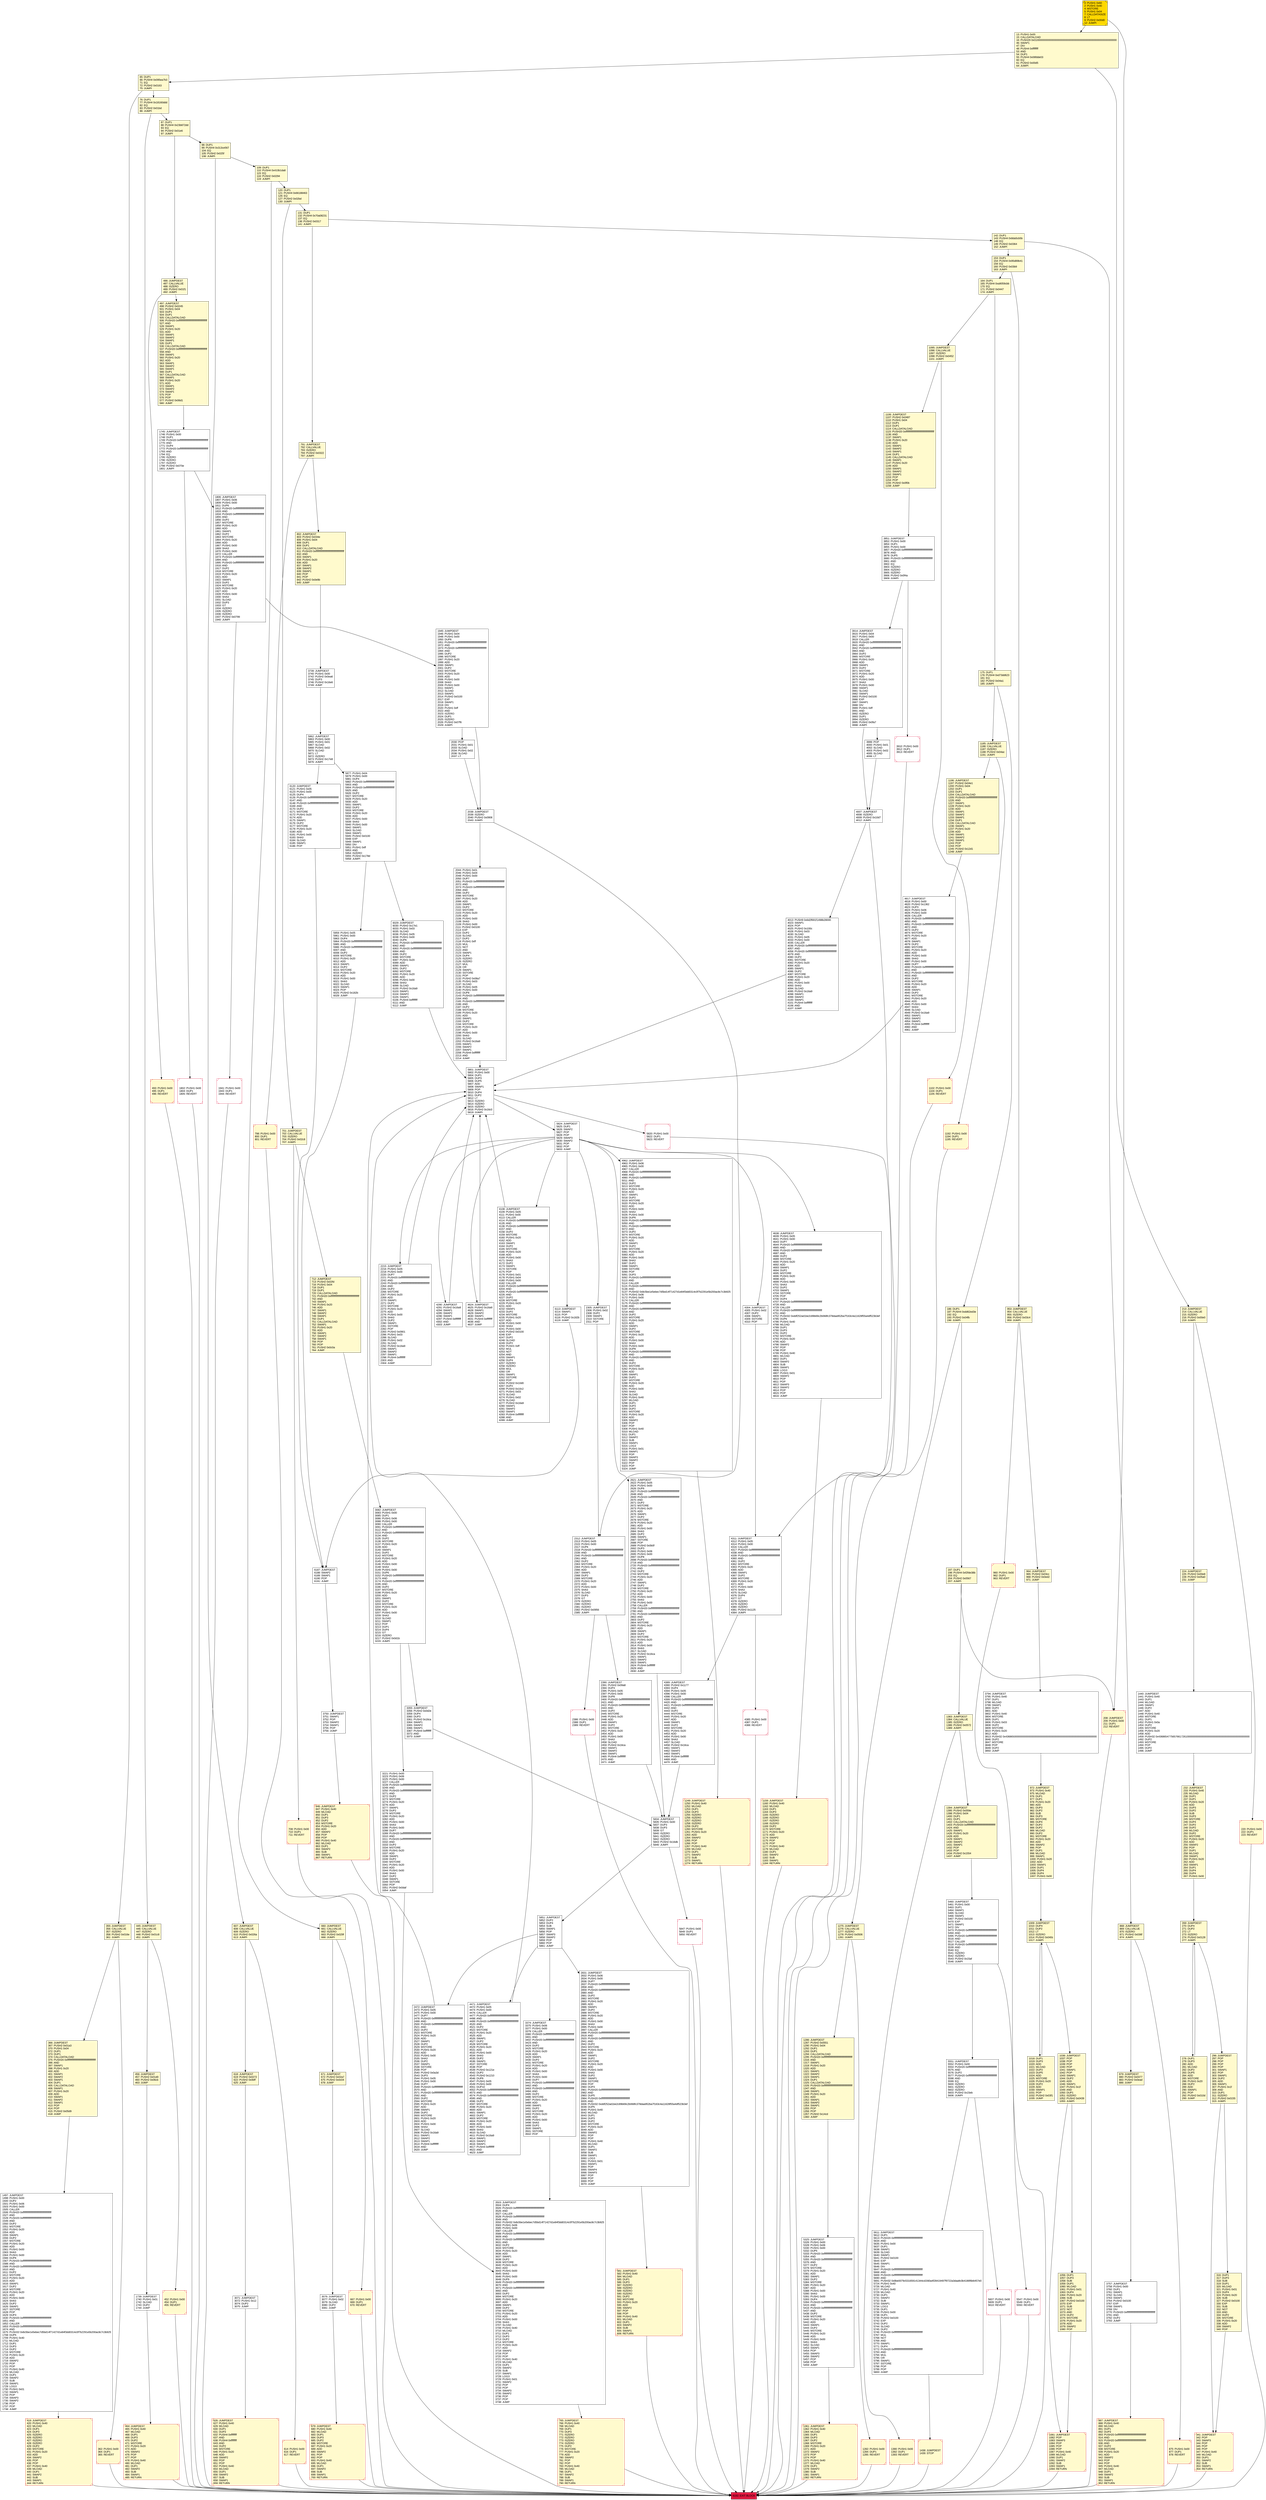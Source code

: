 digraph G {
bgcolor=transparent rankdir=UD;
node [shape=box style=filled color=black fillcolor=white fontname=arial fontcolor=black];
953 [label="953: JUMPDEST\l954: CALLVALUE\l955: ISZERO\l956: PUSH2 0x03c4\l959: JUMPI\l" fillcolor=lemonchiffon ];
1745 [label="1745: JUMPDEST\l1746: PUSH1 0x00\l1748: DUP1\l1749: PUSH20 0xffffffffffffffffffffffffffffffffffffffff\l1770: AND\l1771: DUP4\l1772: PUSH20 0xffffffffffffffffffffffffffffffffffffffff\l1793: AND\l1794: EQ\l1795: ISZERO\l1796: ISZERO\l1797: ISZERO\l1798: PUSH2 0x070e\l1801: JUMPI\l" ];
3221 [label="3221: PUSH1 0x00\l3223: PUSH1 0x06\l3225: PUSH1 0x00\l3227: CALLER\l3228: PUSH20 0xffffffffffffffffffffffffffffffffffffffff\l3249: AND\l3250: PUSH20 0xffffffffffffffffffffffffffffffffffffffff\l3271: AND\l3272: DUP2\l3273: MSTORE\l3274: PUSH1 0x20\l3276: ADD\l3277: SWAP1\l3278: DUP2\l3279: MSTORE\l3280: PUSH1 0x20\l3282: ADD\l3283: PUSH1 0x00\l3285: SHA3\l3286: PUSH1 0x00\l3288: DUP7\l3289: PUSH20 0xffffffffffffffffffffffffffffffffffffffff\l3310: AND\l3311: PUSH20 0xffffffffffffffffffffffffffffffffffffffff\l3332: AND\l3333: DUP2\l3334: MSTORE\l3335: PUSH1 0x20\l3337: ADD\l3338: SWAP1\l3339: DUP2\l3340: MSTORE\l3341: PUSH1 0x20\l3343: ADD\l3344: PUSH1 0x00\l3346: SHA3\l3347: DUP2\l3348: SWAP1\l3349: SSTORE\l3350: POP\l3351: PUSH2 0x0daf\l3354: JUMP\l" ];
164 [label="164: DUP1\l165: PUSH4 0xa9059cbb\l170: EQ\l171: PUSH2 0x0447\l174: JUMPI\l" fillcolor=lemonchiffon ];
1806 [label="1806: JUMPDEST\l1807: PUSH1 0x06\l1809: PUSH1 0x00\l1811: DUP6\l1812: PUSH20 0xffffffffffffffffffffffffffffffffffffffff\l1833: AND\l1834: PUSH20 0xffffffffffffffffffffffffffffffffffffffff\l1855: AND\l1856: DUP2\l1857: MSTORE\l1858: PUSH1 0x20\l1860: ADD\l1861: SWAP1\l1862: DUP2\l1863: MSTORE\l1864: PUSH1 0x20\l1866: ADD\l1867: PUSH1 0x00\l1869: SHA3\l1870: PUSH1 0x00\l1872: CALLER\l1873: PUSH20 0xffffffffffffffffffffffffffffffffffffffff\l1894: AND\l1895: PUSH20 0xffffffffffffffffffffffffffffffffffffffff\l1916: AND\l1917: DUP2\l1918: MSTORE\l1919: PUSH1 0x20\l1921: ADD\l1922: SWAP1\l1923: DUP2\l1924: MSTORE\l1925: PUSH1 0x20\l1927: ADD\l1928: PUSH1 0x00\l1930: SHA3\l1931: SLOAD\l1932: DUP3\l1933: GT\l1934: ISZERO\l1935: ISZERO\l1936: ISZERO\l1937: PUSH2 0x0799\l1940: JUMPI\l" ];
5834 [label="5834: JUMPDEST\l5835: PUSH1 0x00\l5837: DUP3\l5838: DUP3\l5839: GT\l5840: ISZERO\l5841: ISZERO\l5842: ISZERO\l5843: PUSH2 0x16db\l5846: JUMPI\l" ];
1192 [label="1192: PUSH1 0x00\l1194: DUP1\l1195: REVERT\l" fillcolor=lemonchiffon shape=Msquare color=crimson ];
1438 [label="1438: JUMPDEST\l1439: STOP\l" fillcolor=lemonchiffon shape=Msquare color=crimson ];
5547 [label="5547: PUSH1 0x00\l5549: DUP1\l5550: REVERT\l" shape=Msquare color=crimson ];
3794 [label="3794: JUMPDEST\l3795: PUSH1 0x40\l3797: DUP1\l3798: MLOAD\l3799: SWAP1\l3800: DUP2\l3801: ADD\l3802: PUSH1 0x40\l3804: MSTORE\l3805: DUP1\l3806: PUSH1 0x03\l3808: DUP2\l3809: MSTORE\l3810: PUSH1 0x20\l3812: ADD\l3813: PUSH32 0x4368650000000000000000000000000000000000000000000000000000000000\l3846: DUP2\l3847: MSTORE\l3848: POP\l3849: DUP2\l3850: JUMP\l" ];
2030 [label="2030: POP\l2031: PUSH1 0x01\l2033: SLOAD\l2034: PUSH1 0x02\l2036: SLOAD\l2037: LT\l" ];
2044 [label="2044: PUSH1 0x01\l2046: PUSH1 0x04\l2048: PUSH1 0x00\l2050: DUP7\l2051: PUSH20 0xffffffffffffffffffffffffffffffffffffffff\l2072: AND\l2073: PUSH20 0xffffffffffffffffffffffffffffffffffffffff\l2094: AND\l2095: DUP2\l2096: MSTORE\l2097: PUSH1 0x20\l2099: ADD\l2100: SWAP1\l2101: DUP2\l2102: MSTORE\l2103: PUSH1 0x20\l2105: ADD\l2106: PUSH1 0x00\l2108: SHA3\l2109: PUSH1 0x00\l2111: PUSH2 0x0100\l2114: EXP\l2115: DUP2\l2116: SLOAD\l2117: DUP2\l2118: PUSH1 0xff\l2120: MUL\l2121: NOT\l2122: AND\l2123: SWAP1\l2124: DUP4\l2125: ISZERO\l2126: ISZERO\l2127: MUL\l2128: OR\l2129: SWAP1\l2130: SSTORE\l2131: POP\l2132: PUSH2 0x08a7\l2135: PUSH1 0x03\l2137: SLOAD\l2138: PUSH1 0x05\l2140: PUSH1 0x00\l2142: DUP8\l2143: PUSH20 0xffffffffffffffffffffffffffffffffffffffff\l2164: AND\l2165: PUSH20 0xffffffffffffffffffffffffffffffffffffffff\l2186: AND\l2187: DUP2\l2188: MSTORE\l2189: PUSH1 0x20\l2191: ADD\l2192: SWAP1\l2193: DUP2\l2194: MSTORE\l2195: PUSH1 0x20\l2197: ADD\l2198: PUSH1 0x00\l2200: SHA3\l2201: SLOAD\l2202: PUSH2 0x16a9\l2205: SWAP1\l2206: SWAP2\l2207: SWAP1\l2208: PUSH4 0xffffffff\l2213: AND\l2214: JUMP\l" ];
3750 [label="3750: JUMPDEST\l3751: SWAP1\l3752: POP\l3753: SWAP2\l3754: SWAP1\l3755: POP\l3756: JUMP\l" ];
1440 [label="1440: JUMPDEST\l1441: PUSH1 0x40\l1443: DUP1\l1444: MLOAD\l1445: SWAP1\l1446: DUP2\l1447: ADD\l1448: PUSH1 0x40\l1450: MSTORE\l1451: DUP1\l1452: PUSH1 0x0a\l1454: DUP2\l1455: MSTORE\l1456: PUSH1 0x20\l1458: ADD\l1459: PUSH32 0x4368654775657661726100000000000000000000000000000000000000000000\l1492: DUP2\l1493: MSTORE\l1494: POP\l1495: DUP2\l1496: JUMP\l" ];
1009 [label="1009: JUMPDEST\l1010: DUP4\l1011: DUP2\l1012: LT\l1013: ISZERO\l1014: PUSH2 0x040c\l1017: JUMPI\l" fillcolor=lemonchiffon ];
5959 [label="5959: PUSH1 0x05\l5961: PUSH1 0x00\l5963: DUP4\l5964: PUSH20 0xffffffffffffffffffffffffffffffffffffffff\l5985: AND\l5986: PUSH20 0xffffffffffffffffffffffffffffffffffffffff\l6007: AND\l6008: DUP2\l6009: MSTORE\l6010: PUSH1 0x20\l6012: ADD\l6013: SWAP1\l6014: DUP2\l6015: MSTORE\l6016: PUSH1 0x20\l6018: ADD\l6019: PUSH1 0x00\l6021: SHA3\l6022: SLOAD\l6023: SWAP1\l6024: POP\l6025: PUSH2 0x182b\l6028: JUMP\l" ];
4962 [label="4962: JUMPDEST\l4963: PUSH1 0x06\l4965: PUSH1 0x00\l4967: CALLER\l4968: PUSH20 0xffffffffffffffffffffffffffffffffffffffff\l4989: AND\l4990: PUSH20 0xffffffffffffffffffffffffffffffffffffffff\l5011: AND\l5012: DUP2\l5013: MSTORE\l5014: PUSH1 0x20\l5016: ADD\l5017: SWAP1\l5018: DUP2\l5019: MSTORE\l5020: PUSH1 0x20\l5022: ADD\l5023: PUSH1 0x00\l5025: SHA3\l5026: PUSH1 0x00\l5028: DUP6\l5029: PUSH20 0xffffffffffffffffffffffffffffffffffffffff\l5050: AND\l5051: PUSH20 0xffffffffffffffffffffffffffffffffffffffff\l5072: AND\l5073: DUP2\l5074: MSTORE\l5075: PUSH1 0x20\l5077: ADD\l5078: SWAP1\l5079: DUP2\l5080: MSTORE\l5081: PUSH1 0x20\l5083: ADD\l5084: PUSH1 0x00\l5086: SHA3\l5087: DUP2\l5088: SWAP1\l5089: SSTORE\l5090: POP\l5091: DUP3\l5092: PUSH20 0xffffffffffffffffffffffffffffffffffffffff\l5113: AND\l5114: CALLER\l5115: PUSH20 0xffffffffffffffffffffffffffffffffffffffff\l5136: AND\l5137: PUSH32 0x8c5be1e5ebec7d5bd14f71427d1e84f3dd0314c0f7b2291e5b200ac8c7c3b925\l5170: PUSH1 0x06\l5172: PUSH1 0x00\l5174: CALLER\l5175: PUSH20 0xffffffffffffffffffffffffffffffffffffffff\l5196: AND\l5197: PUSH20 0xffffffffffffffffffffffffffffffffffffffff\l5218: AND\l5219: DUP2\l5220: MSTORE\l5221: PUSH1 0x20\l5223: ADD\l5224: SWAP1\l5225: DUP2\l5226: MSTORE\l5227: PUSH1 0x20\l5229: ADD\l5230: PUSH1 0x00\l5232: SHA3\l5233: PUSH1 0x00\l5235: DUP8\l5236: PUSH20 0xffffffffffffffffffffffffffffffffffffffff\l5257: AND\l5258: PUSH20 0xffffffffffffffffffffffffffffffffffffffff\l5279: AND\l5280: DUP2\l5281: MSTORE\l5282: PUSH1 0x20\l5284: ADD\l5285: SWAP1\l5286: DUP2\l5287: MSTORE\l5288: PUSH1 0x20\l5290: ADD\l5291: PUSH1 0x00\l5293: SHA3\l5294: SLOAD\l5295: PUSH1 0x40\l5297: MLOAD\l5298: DUP1\l5299: DUP3\l5300: DUP2\l5301: MSTORE\l5302: PUSH1 0x20\l5304: ADD\l5305: SWAP2\l5306: POP\l5307: POP\l5308: PUSH1 0x40\l5310: MLOAD\l5311: DUP1\l5312: SWAP2\l5313: SUB\l5314: SWAP1\l5315: LOG3\l5316: PUSH1 0x01\l5318: SWAP1\l5319: POP\l5320: SWAP3\l5321: SWAP2\l5322: POP\l5323: POP\l5324: JUMP\l" ];
679 [label="679: JUMPDEST\l680: PUSH1 0x40\l682: MLOAD\l683: DUP1\l684: DUP3\l685: DUP2\l686: MSTORE\l687: PUSH1 0x20\l689: ADD\l690: SWAP2\l691: POP\l692: POP\l693: PUSH1 0x40\l695: MLOAD\l696: DUP1\l697: SWAP2\l698: SUB\l699: SWAP1\l700: RETURN\l" fillcolor=lemonchiffon shape=Msquare color=crimson ];
1196 [label="1196: JUMPDEST\l1197: PUSH2 0x04e1\l1200: PUSH1 0x04\l1202: DUP1\l1203: DUP1\l1204: CALLDATALOAD\l1205: PUSH20 0xffffffffffffffffffffffffffffffffffffffff\l1226: AND\l1227: SWAP1\l1228: PUSH1 0x20\l1230: ADD\l1231: SWAP1\l1232: SWAP2\l1233: SWAP1\l1234: DUP1\l1235: CALLDATALOAD\l1236: SWAP1\l1237: PUSH1 0x20\l1239: ADD\l1240: SWAP1\l1241: SWAP2\l1242: SWAP1\l1243: POP\l1244: POP\l1245: PUSH2 0x12d1\l1248: JUMP\l" fillcolor=lemonchiffon ];
6029 [label="6029: JUMPDEST\l6030: PUSH2 0x17e1\l6033: PUSH1 0x03\l6035: SLOAD\l6036: PUSH1 0x05\l6038: PUSH1 0x00\l6040: DUP6\l6041: PUSH20 0xffffffffffffffffffffffffffffffffffffffff\l6062: AND\l6063: PUSH20 0xffffffffffffffffffffffffffffffffffffffff\l6084: AND\l6085: DUP2\l6086: MSTORE\l6087: PUSH1 0x20\l6089: ADD\l6090: SWAP1\l6091: DUP2\l6092: MSTORE\l6093: PUSH1 0x20\l6095: ADD\l6096: PUSH1 0x00\l6098: SHA3\l6099: SLOAD\l6100: PUSH2 0x16a9\l6103: SWAP1\l6104: SWAP2\l6105: SWAP1\l6106: PUSH4 0xffffffff\l6111: AND\l6112: JUMP\l" ];
278 [label="278: DUP1\l279: DUP3\l280: ADD\l281: MLOAD\l282: DUP2\l283: DUP5\l284: ADD\l285: MSTORE\l286: PUSH1 0x20\l288: DUP2\l289: ADD\l290: SWAP1\l291: POP\l292: PUSH2 0x010d\l295: JUMP\l" fillcolor=lemonchiffon ];
802 [label="802: JUMPDEST\l803: PUSH2 0x034e\l806: PUSH1 0x04\l808: DUP1\l809: DUP1\l810: CALLDATALOAD\l811: PUSH20 0xffffffffffffffffffffffffffffffffffffffff\l832: AND\l833: SWAP1\l834: PUSH1 0x20\l836: ADD\l837: SWAP1\l838: SWAP2\l839: SWAP1\l840: POP\l841: POP\l842: PUSH2 0x0e9b\l845: JUMP\l" fillcolor=lemonchiffon ];
142 [label="142: DUP1\l143: PUSH4 0x8da5cb5b\l148: EQ\l149: PUSH2 0x0364\l152: JUMPI\l" fillcolor=lemonchiffon ];
5820 [label="5820: PUSH1 0x00\l5822: DUP1\l5823: REVERT\l" shape=Msquare color=crimson ];
887 [label="887: JUMPDEST\l888: PUSH1 0x40\l890: MLOAD\l891: DUP1\l892: DUP3\l893: PUSH20 0xffffffffffffffffffffffffffffffffffffffff\l914: AND\l915: PUSH20 0xffffffffffffffffffffffffffffffffffffffff\l936: AND\l937: DUP2\l938: MSTORE\l939: PUSH1 0x20\l941: ADD\l942: SWAP2\l943: POP\l944: POP\l945: PUSH1 0x40\l947: MLOAD\l948: DUP1\l949: SWAP2\l950: SUB\l951: SWAP1\l952: RETURN\l" fillcolor=lemonchiffon shape=Msquare color=crimson ];
2472 [label="2472: JUMPDEST\l2473: PUSH1 0x05\l2475: PUSH1 0x00\l2477: DUP7\l2478: PUSH20 0xffffffffffffffffffffffffffffffffffffffff\l2499: AND\l2500: PUSH20 0xffffffffffffffffffffffffffffffffffffffff\l2521: AND\l2522: DUP2\l2523: MSTORE\l2524: PUSH1 0x20\l2526: ADD\l2527: SWAP1\l2528: DUP2\l2529: MSTORE\l2530: PUSH1 0x20\l2532: ADD\l2533: PUSH1 0x00\l2535: SHA3\l2536: DUP2\l2537: SWAP1\l2538: SSTORE\l2539: POP\l2540: PUSH2 0x0a3d\l2543: DUP3\l2544: PUSH1 0x05\l2546: PUSH1 0x00\l2548: DUP7\l2549: PUSH20 0xffffffffffffffffffffffffffffffffffffffff\l2570: AND\l2571: PUSH20 0xffffffffffffffffffffffffffffffffffffffff\l2592: AND\l2593: DUP2\l2594: MSTORE\l2595: PUSH1 0x20\l2597: ADD\l2598: SWAP1\l2599: DUP2\l2600: MSTORE\l2601: PUSH1 0x20\l2603: ADD\l2604: PUSH1 0x00\l2606: SHA3\l2607: SLOAD\l2608: PUSH2 0x16a9\l2611: SWAP1\l2612: SWAP2\l2613: SWAP1\l2614: PUSH4 0xffffffff\l2619: AND\l2620: JUMP\l" ];
4311 [label="4311: JUMPDEST\l4312: PUSH1 0x05\l4314: PUSH1 0x00\l4316: CALLER\l4317: PUSH20 0xffffffffffffffffffffffffffffffffffffffff\l4338: AND\l4339: PUSH20 0xffffffffffffffffffffffffffffffffffffffff\l4360: AND\l4361: DUP2\l4362: MSTORE\l4363: PUSH1 0x20\l4365: ADD\l4366: SWAP1\l4367: DUP2\l4368: MSTORE\l4369: PUSH1 0x20\l4371: ADD\l4372: PUSH1 0x00\l4374: SHA3\l4375: SLOAD\l4376: DUP4\l4377: GT\l4378: ISZERO\l4379: ISZERO\l4380: ISZERO\l4381: PUSH2 0x1125\l4384: JUMPI\l" ];
3739 [label="3739: JUMPDEST\l3740: PUSH1 0x00\l3742: PUSH2 0x0ea6\l3745: DUP3\l3746: PUSH2 0x16e6\l3749: JUMP\l" ];
1106 [label="1106: JUMPDEST\l1107: PUSH2 0x0487\l1110: PUSH1 0x04\l1112: DUP1\l1113: DUP1\l1114: CALLDATALOAD\l1115: PUSH20 0xffffffffffffffffffffffffffffffffffffffff\l1136: AND\l1137: SWAP1\l1138: PUSH1 0x20\l1140: ADD\l1141: SWAP1\l1142: SWAP2\l1143: SWAP1\l1144: DUP1\l1145: CALLDATALOAD\l1146: SWAP1\l1147: PUSH1 0x20\l1149: ADD\l1150: SWAP1\l1151: SWAP2\l1152: SWAP1\l1153: POP\l1154: POP\l1155: PUSH2 0x0f0b\l1158: JUMP\l" fillcolor=lemonchiffon ];
2312 [label="2312: JUMPDEST\l2313: PUSH1 0x05\l2315: PUSH1 0x00\l2317: DUP6\l2318: PUSH20 0xffffffffffffffffffffffffffffffffffffffff\l2339: AND\l2340: PUSH20 0xffffffffffffffffffffffffffffffffffffffff\l2361: AND\l2362: DUP2\l2363: MSTORE\l2364: PUSH1 0x20\l2366: ADD\l2367: SWAP1\l2368: DUP2\l2369: MSTORE\l2370: PUSH1 0x20\l2372: ADD\l2373: PUSH1 0x00\l2375: SHA3\l2376: SLOAD\l2377: DUP3\l2378: GT\l2379: ISZERO\l2380: ISZERO\l2381: ISZERO\l2382: PUSH2 0x0956\l2385: JUMPI\l" ];
4007 [label="4007: JUMPDEST\l4008: ISZERO\l4009: PUSH2 0x10d7\l4012: JUMPI\l" ];
1056 [label="1056: DUP1\l1057: DUP3\l1058: SUB\l1059: DUP1\l1060: MLOAD\l1061: PUSH1 0x01\l1063: DUP4\l1064: PUSH1 0x20\l1066: SUB\l1067: PUSH2 0x0100\l1070: EXP\l1071: SUB\l1072: NOT\l1073: AND\l1074: DUP2\l1075: MSTORE\l1076: PUSH1 0x20\l1078: ADD\l1079: SWAP2\l1080: POP\l" fillcolor=lemonchiffon ];
4389 [label="4389: JUMPDEST\l4390: PUSH2 0x1177\l4393: DUP4\l4394: PUSH1 0x05\l4396: PUSH1 0x00\l4398: CALLER\l4399: PUSH20 0xffffffffffffffffffffffffffffffffffffffff\l4420: AND\l4421: PUSH20 0xffffffffffffffffffffffffffffffffffffffff\l4442: AND\l4443: DUP2\l4444: MSTORE\l4445: PUSH1 0x20\l4447: ADD\l4448: SWAP1\l4449: DUP2\l4450: MSTORE\l4451: PUSH1 0x20\l4453: ADD\l4454: PUSH1 0x00\l4456: SHA3\l4457: SLOAD\l4458: PUSH2 0x16ca\l4461: SWAP1\l4462: SWAP2\l4463: SWAP1\l4464: PUSH4 0xffffffff\l4469: AND\l4470: JUMP\l" ];
6192 [label="6192: EXIT BLOCK\l" fillcolor=crimson ];
2215 [label="2215: JUMPDEST\l2216: PUSH1 0x05\l2218: PUSH1 0x00\l2220: DUP7\l2221: PUSH20 0xffffffffffffffffffffffffffffffffffffffff\l2242: AND\l2243: PUSH20 0xffffffffffffffffffffffffffffffffffffffff\l2264: AND\l2265: DUP2\l2266: MSTORE\l2267: PUSH1 0x20\l2269: ADD\l2270: SWAP1\l2271: DUP2\l2272: MSTORE\l2273: PUSH1 0x20\l2275: ADD\l2276: PUSH1 0x00\l2278: SHA3\l2279: DUP2\l2280: SWAP1\l2281: SSTORE\l2282: POP\l2283: PUSH2 0x0901\l2286: PUSH1 0x03\l2288: SLOAD\l2289: PUSH1 0x02\l2291: SLOAD\l2292: PUSH2 0x16a9\l2295: SWAP1\l2296: SWAP2\l2297: SWAP1\l2298: PUSH4 0xffffffff\l2303: AND\l2304: JUMP\l" ];
712 [label="712: JUMPDEST\l713: PUSH2 0x02fd\l716: PUSH1 0x04\l718: DUP1\l719: DUP1\l720: CALLDATALOAD\l721: PUSH20 0xffffffffffffffffffffffffffffffffffffffff\l742: AND\l743: SWAP1\l744: PUSH1 0x20\l746: ADD\l747: SWAP1\l748: SWAP2\l749: SWAP1\l750: DUP1\l751: CALLDATALOAD\l752: SWAP1\l753: PUSH1 0x20\l755: ADD\l756: SWAP1\l757: SWAP2\l758: SWAP1\l759: POP\l760: POP\l761: PUSH2 0x0c0a\l764: JUMP\l" fillcolor=lemonchiffon ];
269 [label="269: JUMPDEST\l270: DUP4\l271: DUP2\l272: LT\l273: ISZERO\l274: PUSH2 0x0128\l277: JUMPI\l" fillcolor=lemonchiffon ];
1941 [label="1941: PUSH1 0x00\l1943: DUP1\l1944: REVERT\l" shape=Msquare color=crimson ];
316 [label="316: DUP1\l317: DUP3\l318: SUB\l319: DUP1\l320: MLOAD\l321: PUSH1 0x01\l323: DUP4\l324: PUSH1 0x20\l326: SUB\l327: PUSH2 0x0100\l330: EXP\l331: SUB\l332: NOT\l333: AND\l334: DUP2\l335: MSTORE\l336: PUSH1 0x20\l338: ADD\l339: SWAP2\l340: POP\l" fillcolor=lemonchiffon ];
87 [label="87: DUP1\l88: PUSH4 0x23b872dd\l93: EQ\l94: PUSH2 0x01e6\l97: JUMPI\l" fillcolor=lemonchiffon ];
667 [label="667: PUSH1 0x00\l669: DUP1\l670: REVERT\l" fillcolor=lemonchiffon shape=Msquare color=crimson ];
98 [label="98: DUP1\l99: PUSH4 0x313ce567\l104: EQ\l105: PUSH2 0x025f\l108: JUMPI\l" fillcolor=lemonchiffon ];
3082 [label="3082: JUMPDEST\l3083: PUSH1 0x00\l3085: DUP1\l3086: PUSH1 0x06\l3088: PUSH1 0x00\l3090: CALLER\l3091: PUSH20 0xffffffffffffffffffffffffffffffffffffffff\l3112: AND\l3113: PUSH20 0xffffffffffffffffffffffffffffffffffffffff\l3134: AND\l3135: DUP2\l3136: MSTORE\l3137: PUSH1 0x20\l3139: ADD\l3140: SWAP1\l3141: DUP2\l3142: MSTORE\l3143: PUSH1 0x20\l3145: ADD\l3146: PUSH1 0x00\l3148: SHA3\l3149: PUSH1 0x00\l3151: DUP6\l3152: PUSH20 0xffffffffffffffffffffffffffffffffffffffff\l3173: AND\l3174: PUSH20 0xffffffffffffffffffffffffffffffffffffffff\l3195: AND\l3196: DUP2\l3197: MSTORE\l3198: PUSH1 0x20\l3200: ADD\l3201: SWAP1\l3202: DUP2\l3203: MSTORE\l3204: PUSH1 0x20\l3206: ADD\l3207: PUSH1 0x00\l3209: SHA3\l3210: SLOAD\l3211: SWAP1\l3212: POP\l3213: DUP1\l3214: DUP4\l3215: GT\l3216: ISZERO\l3217: PUSH2 0x0d1b\l3220: JUMPI\l" ];
4638 [label="4638: JUMPDEST\l4639: PUSH1 0x05\l4641: PUSH1 0x00\l4643: DUP7\l4644: PUSH20 0xffffffffffffffffffffffffffffffffffffffff\l4665: AND\l4666: PUSH20 0xffffffffffffffffffffffffffffffffffffffff\l4687: AND\l4688: DUP2\l4689: MSTORE\l4690: PUSH1 0x20\l4692: ADD\l4693: SWAP1\l4694: DUP2\l4695: MSTORE\l4696: PUSH1 0x20\l4698: ADD\l4699: PUSH1 0x00\l4701: SHA3\l4702: DUP2\l4703: SWAP1\l4704: SSTORE\l4705: POP\l4706: DUP4\l4707: PUSH20 0xffffffffffffffffffffffffffffffffffffffff\l4728: AND\l4729: CALLER\l4730: PUSH20 0xffffffffffffffffffffffffffffffffffffffff\l4751: AND\l4752: PUSH32 0xddf252ad1be2c89b69c2b068fc378daa952ba7f163c4a11628f55a4df523b3ef\l4785: DUP6\l4786: PUSH1 0x40\l4788: MLOAD\l4789: DUP1\l4790: DUP3\l4791: DUP2\l4792: MSTORE\l4793: PUSH1 0x20\l4795: ADD\l4796: SWAP2\l4797: POP\l4798: POP\l4799: PUSH1 0x40\l4801: MLOAD\l4802: DUP1\l4803: SWAP2\l4804: SUB\l4805: SWAP1\l4806: LOG3\l4807: PUSH1 0x01\l4809: SWAP2\l4810: POP\l4811: POP\l4812: SWAP3\l4813: SWAP2\l4814: POP\l4815: POP\l4816: JUMP\l" ];
3374 [label="3374: JUMPDEST\l3375: PUSH1 0x06\l3377: PUSH1 0x00\l3379: CALLER\l3380: PUSH20 0xffffffffffffffffffffffffffffffffffffffff\l3401: AND\l3402: PUSH20 0xffffffffffffffffffffffffffffffffffffffff\l3423: AND\l3424: DUP2\l3425: MSTORE\l3426: PUSH1 0x20\l3428: ADD\l3429: SWAP1\l3430: DUP2\l3431: MSTORE\l3432: PUSH1 0x20\l3434: ADD\l3435: PUSH1 0x00\l3437: SHA3\l3438: PUSH1 0x00\l3440: DUP7\l3441: PUSH20 0xffffffffffffffffffffffffffffffffffffffff\l3462: AND\l3463: PUSH20 0xffffffffffffffffffffffffffffffffffffffff\l3484: AND\l3485: DUP2\l3486: MSTORE\l3487: PUSH1 0x20\l3489: ADD\l3490: SWAP1\l3491: DUP2\l3492: MSTORE\l3493: PUSH1 0x20\l3495: ADD\l3496: PUSH1 0x00\l3498: SHA3\l3499: DUP2\l3500: SWAP1\l3501: SSTORE\l3502: POP\l" ];
5607 [label="5607: PUSH1 0x00\l5609: DUP1\l5610: REVERT\l" shape=Msquare color=crimson ];
493 [label="493: PUSH1 0x00\l495: DUP1\l496: REVERT\l" fillcolor=lemonchiffon shape=Msquare color=crimson ];
964 [label="964: JUMPDEST\l965: PUSH2 0x03cc\l968: PUSH2 0x0ed2\l971: JUMP\l" fillcolor=lemonchiffon ];
6187 [label="6187: JUMPDEST\l6188: SWAP2\l6189: SWAP1\l6190: POP\l6191: JUMP\l" ];
660 [label="660: JUMPDEST\l661: CALLVALUE\l662: ISZERO\l663: PUSH2 0x029f\l666: JUMPI\l" fillcolor=lemonchiffon ];
2621 [label="2621: JUMPDEST\l2622: PUSH1 0x05\l2624: PUSH1 0x00\l2626: DUP6\l2627: PUSH20 0xffffffffffffffffffffffffffffffffffffffff\l2648: AND\l2649: PUSH20 0xffffffffffffffffffffffffffffffffffffffff\l2670: AND\l2671: DUP2\l2672: MSTORE\l2673: PUSH1 0x20\l2675: ADD\l2676: SWAP1\l2677: DUP2\l2678: MSTORE\l2679: PUSH1 0x20\l2681: ADD\l2682: PUSH1 0x00\l2684: SHA3\l2685: DUP2\l2686: SWAP1\l2687: SSTORE\l2688: POP\l2689: PUSH2 0x0b0f\l2692: DUP3\l2693: PUSH1 0x06\l2695: PUSH1 0x00\l2697: DUP8\l2698: PUSH20 0xffffffffffffffffffffffffffffffffffffffff\l2719: AND\l2720: PUSH20 0xffffffffffffffffffffffffffffffffffffffff\l2741: AND\l2742: DUP2\l2743: MSTORE\l2744: PUSH1 0x20\l2746: ADD\l2747: SWAP1\l2748: DUP2\l2749: MSTORE\l2750: PUSH1 0x20\l2752: ADD\l2753: PUSH1 0x00\l2755: SHA3\l2756: PUSH1 0x00\l2758: CALLER\l2759: PUSH20 0xffffffffffffffffffffffffffffffffffffffff\l2780: AND\l2781: PUSH20 0xffffffffffffffffffffffffffffffffffffffff\l2802: AND\l2803: DUP2\l2804: MSTORE\l2805: PUSH1 0x20\l2807: ADD\l2808: SWAP1\l2809: DUP2\l2810: MSTORE\l2811: PUSH1 0x20\l2813: ADD\l2814: PUSH1 0x00\l2816: SHA3\l2817: SLOAD\l2818: PUSH2 0x16ca\l2821: SWAP1\l2822: SWAP2\l2823: SWAP1\l2824: PUSH4 0xffffffff\l2829: AND\l2830: JUMP\l" ];
355 [label="355: JUMPDEST\l356: CALLVALUE\l357: ISZERO\l358: PUSH2 0x016e\l361: JUMPI\l" fillcolor=lemonchiffon ];
232 [label="232: JUMPDEST\l233: PUSH1 0x40\l235: MLOAD\l236: DUP1\l237: DUP1\l238: PUSH1 0x20\l240: ADD\l241: DUP3\l242: DUP2\l243: SUB\l244: DUP3\l245: MSTORE\l246: DUP4\l247: DUP2\l248: DUP2\l249: MLOAD\l250: DUP2\l251: MSTORE\l252: PUSH1 0x20\l254: ADD\l255: SWAP2\l256: POP\l257: DUP1\l258: MLOAD\l259: SWAP1\l260: PUSH1 0x20\l262: ADD\l263: SWAP1\l264: DUP1\l265: DUP4\l266: DUP4\l267: PUSH1 0x00\l" fillcolor=lemonchiffon ];
366 [label="366: JUMPDEST\l367: PUSH2 0x01a3\l370: PUSH1 0x04\l372: DUP1\l373: DUP1\l374: CALLDATALOAD\l375: PUSH20 0xffffffffffffffffffffffffffffffffffffffff\l396: AND\l397: SWAP1\l398: PUSH1 0x20\l400: ADD\l401: SWAP1\l402: SWAP2\l403: SWAP1\l404: DUP1\l405: CALLDATALOAD\l406: SWAP1\l407: PUSH1 0x20\l409: ADD\l410: SWAP1\l411: SWAP2\l412: SWAP1\l413: POP\l414: POP\l415: PUSH2 0x05d9\l418: JUMP\l" fillcolor=lemonchiffon ];
3914 [label="3914: JUMPDEST\l3915: PUSH1 0x04\l3917: PUSH1 0x00\l3919: CALLER\l3920: PUSH20 0xffffffffffffffffffffffffffffffffffffffff\l3941: AND\l3942: PUSH20 0xffffffffffffffffffffffffffffffffffffffff\l3963: AND\l3964: DUP2\l3965: MSTORE\l3966: PUSH1 0x20\l3968: ADD\l3969: SWAP1\l3970: DUP2\l3971: MSTORE\l3972: PUSH1 0x20\l3974: ADD\l3975: PUSH1 0x00\l3977: SHA3\l3978: PUSH1 0x00\l3980: SWAP1\l3981: SLOAD\l3982: SWAP1\l3983: PUSH2 0x0100\l3986: EXP\l3987: SWAP1\l3988: DIV\l3989: PUSH1 0xff\l3991: AND\l3992: ISZERO\l3993: DUP1\l3994: ISZERO\l3995: PUSH2 0x0fa7\l3998: JUMPI\l" ];
1185 [label="1185: JUMPDEST\l1186: CALLVALUE\l1187: ISZERO\l1188: PUSH2 0x04ac\l1191: JUMPI\l" fillcolor=lemonchiffon ];
960 [label="960: PUSH1 0x00\l962: DUP1\l963: REVERT\l" fillcolor=lemonchiffon shape=Msquare color=crimson ];
13 [label="13: PUSH1 0x00\l15: CALLDATALOAD\l16: PUSH29 0x0100000000000000000000000000000000000000000000000000000000\l46: SWAP1\l47: DIV\l48: PUSH4 0xffffffff\l53: AND\l54: DUP1\l55: PUSH4 0x06fdde03\l60: EQ\l61: PUSH2 0x00d5\l64: JUMPI\l" fillcolor=lemonchiffon ];
464 [label="464: JUMPDEST\l465: PUSH1 0x40\l467: MLOAD\l468: DUP1\l469: DUP3\l470: DUP2\l471: MSTORE\l472: PUSH1 0x20\l474: ADD\l475: SWAP2\l476: POP\l477: POP\l478: PUSH1 0x40\l480: MLOAD\l481: DUP1\l482: SWAP2\l483: SUB\l484: SWAP1\l485: RETURN\l" fillcolor=lemonchiffon shape=Msquare color=crimson ];
1945 [label="1945: JUMPDEST\l1946: PUSH1 0x04\l1948: PUSH1 0x00\l1950: DUP6\l1951: PUSH20 0xffffffffffffffffffffffffffffffffffffffff\l1972: AND\l1973: PUSH20 0xffffffffffffffffffffffffffffffffffffffff\l1994: AND\l1995: DUP2\l1996: MSTORE\l1997: PUSH1 0x20\l1999: ADD\l2000: SWAP1\l2001: DUP2\l2002: MSTORE\l2003: PUSH1 0x20\l2005: ADD\l2006: PUSH1 0x00\l2008: SHA3\l2009: PUSH1 0x00\l2011: SWAP1\l2012: SLOAD\l2013: SWAP1\l2014: PUSH2 0x0100\l2017: EXP\l2018: SWAP1\l2019: DIV\l2020: PUSH1 0xff\l2022: AND\l2023: ISZERO\l2024: DUP1\l2025: ISZERO\l2026: PUSH2 0x07f6\l2029: JUMPI\l" ];
2390 [label="2390: JUMPDEST\l2391: PUSH2 0x09a8\l2394: DUP3\l2395: PUSH1 0x05\l2397: PUSH1 0x00\l2399: DUP8\l2400: PUSH20 0xffffffffffffffffffffffffffffffffffffffff\l2421: AND\l2422: PUSH20 0xffffffffffffffffffffffffffffffffffffffff\l2443: AND\l2444: DUP2\l2445: MSTORE\l2446: PUSH1 0x20\l2448: ADD\l2449: SWAP1\l2450: DUP2\l2451: MSTORE\l2452: PUSH1 0x20\l2454: ADD\l2455: PUSH1 0x00\l2457: SHA3\l2458: SLOAD\l2459: PUSH2 0x16ca\l2462: SWAP1\l2463: SWAP2\l2464: SWAP1\l2465: PUSH4 0xffffffff\l2470: AND\l2471: JUMP\l" ];
452 [label="452: PUSH1 0x00\l454: DUP1\l455: REVERT\l" fillcolor=lemonchiffon shape=Msquare color=crimson ];
708 [label="708: PUSH1 0x00\l710: DUP1\l711: REVERT\l" fillcolor=lemonchiffon shape=Msquare color=crimson ];
4471 [label="4471: JUMPDEST\l4472: PUSH1 0x05\l4474: PUSH1 0x00\l4476: CALLER\l4477: PUSH20 0xffffffffffffffffffffffffffffffffffffffff\l4498: AND\l4499: PUSH20 0xffffffffffffffffffffffffffffffffffffffff\l4520: AND\l4521: DUP2\l4522: MSTORE\l4523: PUSH1 0x20\l4525: ADD\l4526: SWAP1\l4527: DUP2\l4528: MSTORE\l4529: PUSH1 0x20\l4531: ADD\l4532: PUSH1 0x00\l4534: SHA3\l4535: DUP2\l4536: SWAP1\l4537: SSTORE\l4538: POP\l4539: PUSH2 0x121e\l4542: DUP2\l4543: PUSH2 0x1210\l4546: DUP6\l4547: PUSH1 0x05\l4549: PUSH1 0x00\l4551: DUP10\l4552: PUSH20 0xffffffffffffffffffffffffffffffffffffffff\l4573: AND\l4574: PUSH20 0xffffffffffffffffffffffffffffffffffffffff\l4595: AND\l4596: DUP2\l4597: MSTORE\l4598: PUSH1 0x20\l4600: ADD\l4601: SWAP1\l4602: DUP2\l4603: MSTORE\l4604: PUSH1 0x20\l4606: ADD\l4607: PUSH1 0x00\l4609: SHA3\l4610: SLOAD\l4611: PUSH2 0x16a9\l4614: SWAP1\l4615: SWAP2\l4616: SWAP1\l4617: PUSH4 0xffffffff\l4622: AND\l4623: JUMP\l" ];
1394 [label="1394: JUMPDEST\l1395: PUSH2 0x059e\l1398: PUSH1 0x04\l1400: DUP1\l1401: DUP1\l1402: CALLDATALOAD\l1403: PUSH20 0xffffffffffffffffffffffffffffffffffffffff\l1424: AND\l1425: SWAP1\l1426: PUSH1 0x20\l1428: ADD\l1429: SWAP1\l1430: SWAP2\l1431: SWAP1\l1432: POP\l1433: POP\l1434: PUSH2 0x1554\l1437: JUMP\l" fillcolor=lemonchiffon ];
4290 [label="4290: JUMPDEST\l4291: PUSH2 0x16a9\l4294: SWAP1\l4295: SWAP2\l4296: SWAP1\l4297: PUSH4 0xffffffff\l4302: AND\l4303: JUMP\l" ];
76 [label="76: DUP1\l77: PUSH4 0x18160ddd\l82: EQ\l83: PUSH2 0x01bd\l86: JUMPI\l" fillcolor=lemonchiffon ];
879 [label="879: JUMPDEST\l880: PUSH2 0x0377\l883: PUSH2 0x0ead\l886: JUMP\l" fillcolor=lemonchiffon ];
2305 [label="2305: JUMPDEST\l2306: PUSH1 0x02\l2308: DUP2\l2309: SWAP1\l2310: SSTORE\l2311: POP\l" ];
5862 [label="5862: JUMPDEST\l5863: PUSH1 0x00\l5865: PUSH1 0x01\l5867: SLOAD\l5868: PUSH1 0x02\l5870: SLOAD\l5871: LT\l5872: ISZERO\l5873: PUSH2 0x17e8\l5876: JUMPI\l" ];
3071 [label="3071: JUMPDEST\l3072: PUSH1 0x12\l3074: DUP2\l3075: JUMP\l" ];
6113 [label="6113: JUMPDEST\l6114: SWAP1\l6115: POP\l6116: PUSH2 0x182b\l6119: JUMP\l" ];
5847 [label="5847: PUSH1 0x00\l5849: DUP1\l5850: REVERT\l" shape=Msquare color=crimson ];
3076 [label="3076: JUMPDEST\l3077: PUSH1 0x02\l3079: SLOAD\l3080: DUP2\l3081: JUMP\l" ];
581 [label="581: JUMPDEST\l582: PUSH1 0x40\l584: MLOAD\l585: DUP1\l586: DUP3\l587: ISZERO\l588: ISZERO\l589: ISZERO\l590: ISZERO\l591: DUP2\l592: MSTORE\l593: PUSH1 0x20\l595: ADD\l596: SWAP2\l597: POP\l598: POP\l599: PUSH1 0x40\l601: MLOAD\l602: DUP1\l603: SWAP2\l604: SUB\l605: SWAP1\l606: RETURN\l" fillcolor=lemonchiffon shape=Msquare color=crimson ];
972 [label="972: JUMPDEST\l973: PUSH1 0x40\l975: MLOAD\l976: DUP1\l977: DUP1\l978: PUSH1 0x20\l980: ADD\l981: DUP3\l982: DUP2\l983: SUB\l984: DUP3\l985: MSTORE\l986: DUP4\l987: DUP2\l988: DUP2\l989: MLOAD\l990: DUP2\l991: MSTORE\l992: PUSH1 0x20\l994: ADD\l995: SWAP2\l996: POP\l997: DUP1\l998: MLOAD\l999: SWAP1\l1000: PUSH1 0x20\l1002: ADD\l1003: SWAP1\l1004: DUP1\l1005: DUP4\l1006: DUP4\l1007: PUSH1 0x00\l" fillcolor=lemonchiffon ];
4817 [label="4817: JUMPDEST\l4818: PUSH1 0x00\l4820: PUSH2 0x1362\l4823: DUP3\l4824: PUSH1 0x06\l4826: PUSH1 0x00\l4828: CALLER\l4829: PUSH20 0xffffffffffffffffffffffffffffffffffffffff\l4850: AND\l4851: PUSH20 0xffffffffffffffffffffffffffffffffffffffff\l4872: AND\l4873: DUP2\l4874: MSTORE\l4875: PUSH1 0x20\l4877: ADD\l4878: SWAP1\l4879: DUP2\l4880: MSTORE\l4881: PUSH1 0x20\l4883: ADD\l4884: PUSH1 0x00\l4886: SHA3\l4887: PUSH1 0x00\l4889: DUP7\l4890: PUSH20 0xffffffffffffffffffffffffffffffffffffffff\l4911: AND\l4912: PUSH20 0xffffffffffffffffffffffffffffffffffffffff\l4933: AND\l4934: DUP2\l4935: MSTORE\l4936: PUSH1 0x20\l4938: ADD\l4939: SWAP1\l4940: DUP2\l4941: MSTORE\l4942: PUSH1 0x20\l4944: ADD\l4945: PUSH1 0x00\l4947: SHA3\l4948: SLOAD\l4949: PUSH2 0x16a9\l4952: SWAP1\l4953: SWAP2\l4954: SWAP1\l4955: PUSH4 0xffffffff\l4960: AND\l4961: JUMP\l" ];
220 [label="220: PUSH1 0x00\l222: DUP1\l223: REVERT\l" fillcolor=lemonchiffon shape=Msquare color=crimson ];
3999 [label="3999: POP\l4000: PUSH1 0x01\l4002: SLOAD\l4003: PUSH1 0x02\l4005: SLOAD\l4006: LT\l" ];
5460 [label="5460: JUMPDEST\l5461: PUSH1 0x00\l5463: DUP1\l5464: SWAP1\l5465: SLOAD\l5466: SWAP1\l5467: PUSH2 0x0100\l5470: EXP\l5471: SWAP1\l5472: DIV\l5473: PUSH20 0xffffffffffffffffffffffffffffffffffffffff\l5494: AND\l5495: PUSH20 0xffffffffffffffffffffffffffffffffffffffff\l5516: AND\l5517: CALLER\l5518: PUSH20 0xffffffffffffffffffffffffffffffffffffffff\l5539: AND\l5540: EQ\l5541: ISZERO\l5542: ISZERO\l5543: PUSH2 0x15af\l5546: JUMPI\l" ];
4385 [label="4385: PUSH1 0x00\l4387: DUP1\l4388: REVERT\l" shape=Msquare color=crimson ];
131 [label="131: DUP1\l132: PUSH4 0x70a08231\l137: EQ\l138: PUSH2 0x0317\l141: JUMPI\l" fillcolor=lemonchiffon ];
1383 [label="1383: JUMPDEST\l1384: CALLVALUE\l1385: ISZERO\l1386: PUSH2 0x0572\l1389: JUMPI\l" fillcolor=lemonchiffon ];
5877 [label="5877: PUSH1 0x04\l5879: PUSH1 0x00\l5881: DUP4\l5882: PUSH20 0xffffffffffffffffffffffffffffffffffffffff\l5903: AND\l5904: PUSH20 0xffffffffffffffffffffffffffffffffffffffff\l5925: AND\l5926: DUP2\l5927: MSTORE\l5928: PUSH1 0x20\l5930: ADD\l5931: SWAP1\l5932: DUP2\l5933: MSTORE\l5934: PUSH1 0x20\l5936: ADD\l5937: PUSH1 0x00\l5939: SHA3\l5940: PUSH1 0x00\l5942: SWAP1\l5943: SLOAD\l5944: SWAP1\l5945: PUSH2 0x0100\l5948: EXP\l5949: SWAP1\l5950: DIV\l5951: PUSH1 0xff\l5953: AND\l5954: ISZERO\l5955: PUSH2 0x178d\l5958: JUMPI\l" ];
497 [label="497: JUMPDEST\l498: PUSH2 0x0245\l501: PUSH1 0x04\l503: DUP1\l504: DUP1\l505: CALLDATALOAD\l506: PUSH20 0xffffffffffffffffffffffffffffffffffffffff\l527: AND\l528: SWAP1\l529: PUSH1 0x20\l531: ADD\l532: SWAP1\l533: SWAP2\l534: SWAP1\l535: DUP1\l536: CALLDATALOAD\l537: PUSH20 0xffffffffffffffffffffffffffffffffffffffff\l558: AND\l559: SWAP1\l560: PUSH1 0x20\l562: ADD\l563: SWAP1\l564: SWAP2\l565: SWAP1\l566: DUP1\l567: CALLDATALOAD\l568: SWAP1\l569: PUSH1 0x20\l571: ADD\l572: SWAP1\l573: SWAP2\l574: SWAP1\l575: POP\l576: POP\l577: PUSH2 0x06d1\l580: JUMP\l" fillcolor=lemonchiffon ];
6120 [label="6120: JUMPDEST\l6121: PUSH1 0x05\l6123: PUSH1 0x00\l6125: DUP4\l6126: PUSH20 0xffffffffffffffffffffffffffffffffffffffff\l6147: AND\l6148: PUSH20 0xffffffffffffffffffffffffffffffffffffffff\l6169: AND\l6170: DUP2\l6171: MSTORE\l6172: PUSH1 0x20\l6174: ADD\l6175: SWAP1\l6176: DUP2\l6177: MSTORE\l6178: PUSH1 0x20\l6180: ADD\l6181: PUSH1 0x00\l6183: SHA3\l6184: SLOAD\l6185: SWAP1\l6186: POP\l" ];
701 [label="701: JUMPDEST\l702: CALLVALUE\l703: ISZERO\l704: PUSH2 0x02c8\l707: JUMPI\l" fillcolor=lemonchiffon ];
456 [label="456: JUMPDEST\l457: PUSH2 0x01d0\l460: PUSH2 0x06cb\l463: JUMP\l" fillcolor=lemonchiffon ];
5611 [label="5611: JUMPDEST\l5612: DUP1\l5613: PUSH20 0xffffffffffffffffffffffffffffffffffffffff\l5634: AND\l5635: PUSH1 0x00\l5637: DUP1\l5638: SWAP1\l5639: SLOAD\l5640: SWAP1\l5641: PUSH2 0x0100\l5644: EXP\l5645: SWAP1\l5646: DIV\l5647: PUSH20 0xffffffffffffffffffffffffffffffffffffffff\l5668: AND\l5669: PUSH20 0xffffffffffffffffffffffffffffffffffffffff\l5690: AND\l5691: PUSH32 0x8be0079c531659141344cd1fd0a4f28419497f9722a3daafe3b4186f6b6457e0\l5724: PUSH1 0x40\l5726: MLOAD\l5727: PUSH1 0x40\l5729: MLOAD\l5730: DUP1\l5731: SWAP2\l5732: SUB\l5733: SWAP1\l5734: LOG3\l5735: DUP1\l5736: PUSH1 0x00\l5738: DUP1\l5739: PUSH2 0x0100\l5742: EXP\l5743: DUP2\l5744: SLOAD\l5745: DUP2\l5746: PUSH20 0xffffffffffffffffffffffffffffffffffffffff\l5767: MUL\l5768: NOT\l5769: AND\l5770: SWAP1\l5771: DUP4\l5772: PUSH20 0xffffffffffffffffffffffffffffffffffffffff\l5793: AND\l5794: MUL\l5795: OR\l5796: SWAP1\l5797: SSTORE\l5798: POP\l5799: POP\l5800: JUMP\l" ];
186 [label="186: DUP1\l187: PUSH4 0xdd62ed3e\l192: EQ\l193: PUSH2 0x04fb\l196: JUMPI\l" fillcolor=lemonchiffon ];
3757 [label="3757: JUMPDEST\l3758: PUSH1 0x00\l3760: DUP1\l3761: SWAP1\l3762: SLOAD\l3763: SWAP1\l3764: PUSH2 0x0100\l3767: EXP\l3768: SWAP1\l3769: DIV\l3770: PUSH20 0xffffffffffffffffffffffffffffffffffffffff\l3791: AND\l3792: DUP2\l3793: JUMP\l" ];
1018 [label="1018: DUP1\l1019: DUP3\l1020: ADD\l1021: MLOAD\l1022: DUP2\l1023: DUP5\l1024: ADD\l1025: MSTORE\l1026: PUSH1 0x20\l1028: DUP2\l1029: ADD\l1030: SWAP1\l1031: POP\l1032: PUSH2 0x03f1\l1035: JUMP\l" fillcolor=lemonchiffon ];
296 [label="296: JUMPDEST\l297: POP\l298: POP\l299: POP\l300: POP\l301: SWAP1\l302: POP\l303: SWAP1\l304: DUP2\l305: ADD\l306: SWAP1\l307: PUSH1 0x1f\l309: AND\l310: DUP1\l311: ISZERO\l312: PUSH2 0x0155\l315: JUMPI\l" fillcolor=lemonchiffon ];
486 [label="486: JUMPDEST\l487: CALLVALUE\l488: ISZERO\l489: PUSH2 0x01f1\l492: JUMPI\l" fillcolor=lemonchiffon ];
1739 [label="1739: JUMPDEST\l1740: PUSH1 0x01\l1742: SLOAD\l1743: DUP2\l1744: JUMP\l" ];
4013 [label="4013: PUSH9 0x6d2f691f1498b28000\l4023: SWAP1\l4024: POP\l4025: PUSH2 0x100c\l4028: PUSH1 0x03\l4030: SLOAD\l4031: PUSH1 0x05\l4033: PUSH1 0x00\l4035: CALLER\l4036: PUSH20 0xffffffffffffffffffffffffffffffffffffffff\l4057: AND\l4058: PUSH20 0xffffffffffffffffffffffffffffffffffffffff\l4079: AND\l4080: DUP2\l4081: MSTORE\l4082: PUSH1 0x20\l4084: ADD\l4085: SWAP1\l4086: DUP2\l4087: MSTORE\l4088: PUSH1 0x20\l4090: ADD\l4091: PUSH1 0x00\l4093: SHA3\l4094: SLOAD\l4095: PUSH2 0x16a9\l4098: SWAP1\l4099: SWAP2\l4100: SWAP1\l4101: PUSH4 0xffffffff\l4106: AND\l4107: JUMP\l" ];
5551 [label="5551: JUMPDEST\l5552: PUSH1 0x00\l5554: PUSH20 0xffffffffffffffffffffffffffffffffffffffff\l5575: AND\l5576: DUP2\l5577: PUSH20 0xffffffffffffffffffffffffffffffffffffffff\l5598: AND\l5599: EQ\l5600: ISZERO\l5601: ISZERO\l5602: ISZERO\l5603: PUSH2 0x15eb\l5606: JUMPI\l" ];
419 [label="419: JUMPDEST\l420: PUSH1 0x40\l422: MLOAD\l423: DUP1\l424: DUP3\l425: ISZERO\l426: ISZERO\l427: ISZERO\l428: ISZERO\l429: DUP2\l430: MSTORE\l431: PUSH1 0x20\l433: ADD\l434: SWAP2\l435: POP\l436: POP\l437: PUSH1 0x40\l439: MLOAD\l440: DUP1\l441: SWAP2\l442: SUB\l443: SWAP1\l444: RETURN\l" fillcolor=lemonchiffon shape=Msquare color=crimson ];
671 [label="671: JUMPDEST\l672: PUSH2 0x02a7\l675: PUSH2 0x0c04\l678: JUMP\l" fillcolor=lemonchiffon ];
1081 [label="1081: JUMPDEST\l1082: POP\l1083: SWAP3\l1084: POP\l1085: POP\l1086: POP\l1087: PUSH1 0x40\l1089: MLOAD\l1090: DUP1\l1091: SWAP2\l1092: SUB\l1093: SWAP1\l1094: RETURN\l" fillcolor=lemonchiffon shape=Msquare color=crimson ];
4304 [label="4304: JUMPDEST\l4305: PUSH1 0x02\l4307: DUP2\l4308: SWAP1\l4309: SSTORE\l4310: POP\l" ];
1282 [label="1282: PUSH1 0x00\l1284: DUP1\l1285: REVERT\l" fillcolor=lemonchiffon shape=Msquare color=crimson ];
224 [label="224: JUMPDEST\l225: PUSH2 0x00e8\l228: PUSH2 0x05a0\l231: JUMP\l" fillcolor=lemonchiffon ];
1802 [label="1802: PUSH1 0x00\l1804: DUP1\l1805: REVERT\l" shape=Msquare color=crimson ];
5824 [label="5824: JUMPDEST\l5825: DUP1\l5826: SWAP2\l5827: POP\l5828: POP\l5829: SWAP3\l5830: SWAP2\l5831: POP\l5832: POP\l5833: JUMP\l" ];
0 [label="0: PUSH1 0x60\l2: PUSH1 0x40\l4: MSTORE\l5: PUSH1 0x04\l7: CALLDATASIZE\l8: LT\l9: PUSH2 0x00d0\l12: JUMPI\l" fillcolor=lemonchiffon shape=Msquare fillcolor=gold ];
1159 [label="1159: JUMPDEST\l1160: PUSH1 0x40\l1162: MLOAD\l1163: DUP1\l1164: DUP3\l1165: ISZERO\l1166: ISZERO\l1167: ISZERO\l1168: ISZERO\l1169: DUP2\l1170: MSTORE\l1171: PUSH1 0x20\l1173: ADD\l1174: SWAP2\l1175: POP\l1176: POP\l1177: PUSH1 0x40\l1179: MLOAD\l1180: DUP1\l1181: SWAP2\l1182: SUB\l1183: SWAP1\l1184: RETURN\l" fillcolor=lemonchiffon shape=Msquare color=crimson ];
3355 [label="3355: JUMPDEST\l3356: PUSH2 0x0d2e\l3359: DUP4\l3360: DUP3\l3361: PUSH2 0x16ca\l3364: SWAP1\l3365: SWAP2\l3366: SWAP1\l3367: PUSH4 0xffffffff\l3372: AND\l3373: JUMP\l" ];
798 [label="798: PUSH1 0x00\l800: DUP1\l801: REVERT\l" fillcolor=lemonchiffon shape=Msquare color=crimson ];
3503 [label="3503: JUMPDEST\l3504: DUP4\l3505: PUSH20 0xffffffffffffffffffffffffffffffffffffffff\l3526: AND\l3527: CALLER\l3528: PUSH20 0xffffffffffffffffffffffffffffffffffffffff\l3549: AND\l3550: PUSH32 0x8c5be1e5ebec7d5bd14f71427d1e84f3dd0314c0f7b2291e5b200ac8c7c3b925\l3583: PUSH1 0x06\l3585: PUSH1 0x00\l3587: CALLER\l3588: PUSH20 0xffffffffffffffffffffffffffffffffffffffff\l3609: AND\l3610: PUSH20 0xffffffffffffffffffffffffffffffffffffffff\l3631: AND\l3632: DUP2\l3633: MSTORE\l3634: PUSH1 0x20\l3636: ADD\l3637: SWAP1\l3638: DUP2\l3639: MSTORE\l3640: PUSH1 0x20\l3642: ADD\l3643: PUSH1 0x00\l3645: SHA3\l3646: PUSH1 0x00\l3648: DUP9\l3649: PUSH20 0xffffffffffffffffffffffffffffffffffffffff\l3670: AND\l3671: PUSH20 0xffffffffffffffffffffffffffffffffffffffff\l3692: AND\l3693: DUP2\l3694: MSTORE\l3695: PUSH1 0x20\l3697: ADD\l3698: SWAP1\l3699: DUP2\l3700: MSTORE\l3701: PUSH1 0x20\l3703: ADD\l3704: PUSH1 0x00\l3706: SHA3\l3707: SLOAD\l3708: PUSH1 0x40\l3710: MLOAD\l3711: DUP1\l3712: DUP3\l3713: DUP2\l3714: MSTORE\l3715: PUSH1 0x20\l3717: ADD\l3718: SWAP2\l3719: POP\l3720: POP\l3721: PUSH1 0x40\l3723: MLOAD\l3724: DUP1\l3725: SWAP2\l3726: SUB\l3727: SWAP1\l3728: LOG3\l3729: PUSH1 0x01\l3731: SWAP2\l3732: POP\l3733: POP\l3734: SWAP3\l3735: SWAP2\l3736: POP\l3737: POP\l3738: JUMP\l" ];
4624 [label="4624: JUMPDEST\l4625: PUSH2 0x16a9\l4628: SWAP1\l4629: SWAP2\l4630: SWAP1\l4631: PUSH4 0xffffffff\l4636: AND\l4637: JUMP\l" ];
868 [label="868: JUMPDEST\l869: CALLVALUE\l870: ISZERO\l871: PUSH2 0x036f\l874: JUMPI\l" fillcolor=lemonchiffon ];
765 [label="765: JUMPDEST\l766: PUSH1 0x40\l768: MLOAD\l769: DUP1\l770: DUP3\l771: ISZERO\l772: ISZERO\l773: ISZERO\l774: ISZERO\l775: DUP2\l776: MSTORE\l777: PUSH1 0x20\l779: ADD\l780: SWAP2\l781: POP\l782: POP\l783: PUSH1 0x40\l785: MLOAD\l786: DUP1\l787: SWAP2\l788: SUB\l789: SWAP1\l790: RETURN\l" fillcolor=lemonchiffon shape=Msquare color=crimson ];
1095 [label="1095: JUMPDEST\l1096: CALLVALUE\l1097: ISZERO\l1098: PUSH2 0x0452\l1101: JUMPI\l" fillcolor=lemonchiffon ];
197 [label="197: DUP1\l198: PUSH4 0xf2fde38b\l203: EQ\l204: PUSH2 0x0567\l207: JUMPI\l" fillcolor=lemonchiffon ];
614 [label="614: PUSH1 0x00\l616: DUP1\l617: REVERT\l" fillcolor=lemonchiffon shape=Msquare color=crimson ];
875 [label="875: PUSH1 0x00\l877: DUP1\l878: REVERT\l" fillcolor=lemonchiffon shape=Msquare color=crimson ];
362 [label="362: PUSH1 0x00\l364: DUP1\l365: REVERT\l" fillcolor=lemonchiffon shape=Msquare color=crimson ];
5325 [label="5325: JUMPDEST\l5326: PUSH1 0x00\l5328: PUSH1 0x06\l5330: PUSH1 0x00\l5332: DUP5\l5333: PUSH20 0xffffffffffffffffffffffffffffffffffffffff\l5354: AND\l5355: PUSH20 0xffffffffffffffffffffffffffffffffffffffff\l5376: AND\l5377: DUP2\l5378: MSTORE\l5379: PUSH1 0x20\l5381: ADD\l5382: SWAP1\l5383: DUP2\l5384: MSTORE\l5385: PUSH1 0x20\l5387: ADD\l5388: PUSH1 0x00\l5390: SHA3\l5391: PUSH1 0x00\l5393: DUP4\l5394: PUSH20 0xffffffffffffffffffffffffffffffffffffffff\l5415: AND\l5416: PUSH20 0xffffffffffffffffffffffffffffffffffffffff\l5437: AND\l5438: DUP2\l5439: MSTORE\l5440: PUSH1 0x20\l5442: ADD\l5443: SWAP1\l5444: DUP2\l5445: MSTORE\l5446: PUSH1 0x20\l5448: ADD\l5449: PUSH1 0x00\l5451: SHA3\l5452: SLOAD\l5453: SWAP1\l5454: POP\l5455: SWAP3\l5456: SWAP2\l5457: POP\l5458: POP\l5459: JUMP\l" ];
175 [label="175: DUP1\l176: PUSH4 0xd73dd623\l181: EQ\l182: PUSH2 0x04a1\l185: JUMPI\l" fillcolor=lemonchiffon ];
341 [label="341: JUMPDEST\l342: POP\l343: SWAP3\l344: POP\l345: POP\l346: POP\l347: PUSH1 0x40\l349: MLOAD\l350: DUP1\l351: SWAP2\l352: SUB\l353: SWAP1\l354: RETURN\l" fillcolor=lemonchiffon shape=Msquare color=crimson ];
1497 [label="1497: JUMPDEST\l1498: PUSH1 0x00\l1500: DUP2\l1501: PUSH1 0x06\l1503: PUSH1 0x00\l1505: CALLER\l1506: PUSH20 0xffffffffffffffffffffffffffffffffffffffff\l1527: AND\l1528: PUSH20 0xffffffffffffffffffffffffffffffffffffffff\l1549: AND\l1550: DUP2\l1551: MSTORE\l1552: PUSH1 0x20\l1554: ADD\l1555: SWAP1\l1556: DUP2\l1557: MSTORE\l1558: PUSH1 0x20\l1560: ADD\l1561: PUSH1 0x00\l1563: SHA3\l1564: PUSH1 0x00\l1566: DUP6\l1567: PUSH20 0xffffffffffffffffffffffffffffffffffffffff\l1588: AND\l1589: PUSH20 0xffffffffffffffffffffffffffffffffffffffff\l1610: AND\l1611: DUP2\l1612: MSTORE\l1613: PUSH1 0x20\l1615: ADD\l1616: SWAP1\l1617: DUP2\l1618: MSTORE\l1619: PUSH1 0x20\l1621: ADD\l1622: PUSH1 0x00\l1624: SHA3\l1625: DUP2\l1626: SWAP1\l1627: SSTORE\l1628: POP\l1629: DUP3\l1630: PUSH20 0xffffffffffffffffffffffffffffffffffffffff\l1651: AND\l1652: CALLER\l1653: PUSH20 0xffffffffffffffffffffffffffffffffffffffff\l1674: AND\l1675: PUSH32 0x8c5be1e5ebec7d5bd14f71427d1e84f3dd0314c0f7b2291e5b200ac8c7c3b925\l1708: DUP5\l1709: PUSH1 0x40\l1711: MLOAD\l1712: DUP1\l1713: DUP3\l1714: DUP2\l1715: MSTORE\l1716: PUSH1 0x20\l1718: ADD\l1719: SWAP2\l1720: POP\l1721: POP\l1722: PUSH1 0x40\l1724: MLOAD\l1725: DUP1\l1726: SWAP2\l1727: SUB\l1728: SWAP1\l1729: LOG3\l1730: PUSH1 0x01\l1732: SWAP1\l1733: POP\l1734: SWAP3\l1735: SWAP2\l1736: POP\l1737: POP\l1738: JUMP\l" ];
1390 [label="1390: PUSH1 0x00\l1392: DUP1\l1393: REVERT\l" fillcolor=lemonchiffon shape=Msquare color=crimson ];
626 [label="626: JUMPDEST\l627: PUSH1 0x40\l629: MLOAD\l630: DUP1\l631: DUP3\l632: PUSH4 0xffffffff\l637: AND\l638: PUSH4 0xffffffff\l643: AND\l644: DUP2\l645: MSTORE\l646: PUSH1 0x20\l648: ADD\l649: SWAP2\l650: POP\l651: POP\l652: PUSH1 0x40\l654: MLOAD\l655: DUP1\l656: SWAP2\l657: SUB\l658: SWAP1\l659: RETURN\l" fillcolor=lemonchiffon shape=Msquare color=crimson ];
208 [label="208: JUMPDEST\l209: PUSH1 0x00\l211: DUP1\l212: REVERT\l" fillcolor=lemonchiffon shape=Msquare color=crimson ];
1036 [label="1036: JUMPDEST\l1037: POP\l1038: POP\l1039: POP\l1040: POP\l1041: SWAP1\l1042: POP\l1043: SWAP1\l1044: DUP2\l1045: ADD\l1046: SWAP1\l1047: PUSH1 0x1f\l1049: AND\l1050: DUP1\l1051: ISZERO\l1052: PUSH2 0x0439\l1055: JUMPI\l" fillcolor=lemonchiffon ];
1249 [label="1249: JUMPDEST\l1250: PUSH1 0x40\l1252: MLOAD\l1253: DUP1\l1254: DUP3\l1255: ISZERO\l1256: ISZERO\l1257: ISZERO\l1258: ISZERO\l1259: DUP2\l1260: MSTORE\l1261: PUSH1 0x20\l1263: ADD\l1264: SWAP2\l1265: POP\l1266: POP\l1267: PUSH1 0x40\l1269: MLOAD\l1270: DUP1\l1271: SWAP2\l1272: SUB\l1273: SWAP1\l1274: RETURN\l" fillcolor=lemonchiffon shape=Msquare color=crimson ];
791 [label="791: JUMPDEST\l792: CALLVALUE\l793: ISZERO\l794: PUSH2 0x0322\l797: JUMPI\l" fillcolor=lemonchiffon ];
1275 [label="1275: JUMPDEST\l1276: CALLVALUE\l1277: ISZERO\l1278: PUSH2 0x0506\l1281: JUMPI\l" fillcolor=lemonchiffon ];
109 [label="109: DUP1\l110: PUSH4 0x410b1da8\l115: EQ\l116: PUSH2 0x0294\l119: JUMPI\l" fillcolor=lemonchiffon ];
618 [label="618: JUMPDEST\l619: PUSH2 0x0272\l622: PUSH2 0x0bff\l625: JUMP\l" fillcolor=lemonchiffon ];
1361 [label="1361: JUMPDEST\l1362: PUSH1 0x40\l1364: MLOAD\l1365: DUP1\l1366: DUP3\l1367: DUP2\l1368: MSTORE\l1369: PUSH1 0x20\l1371: ADD\l1372: SWAP2\l1373: POP\l1374: POP\l1375: PUSH1 0x40\l1377: MLOAD\l1378: DUP1\l1379: SWAP2\l1380: SUB\l1381: SWAP1\l1382: RETURN\l" fillcolor=lemonchiffon shape=Msquare color=crimson ];
5851 [label="5851: JUMPDEST\l5852: DUP2\l5853: DUP4\l5854: SUB\l5855: SWAP1\l5856: POP\l5857: SWAP3\l5858: SWAP2\l5859: POP\l5860: POP\l5861: JUMP\l" ];
445 [label="445: JUMPDEST\l446: CALLVALUE\l447: ISZERO\l448: PUSH2 0x01c8\l451: JUMPI\l" fillcolor=lemonchiffon ];
3910 [label="3910: PUSH1 0x00\l3912: DUP1\l3913: REVERT\l" shape=Msquare color=crimson ];
153 [label="153: DUP1\l154: PUSH4 0x95d89b41\l159: EQ\l160: PUSH2 0x03b9\l163: JUMPI\l" fillcolor=lemonchiffon ];
2038 [label="2038: JUMPDEST\l2039: ISZERO\l2040: PUSH2 0x0908\l2043: JUMPI\l" ];
1286 [label="1286: JUMPDEST\l1287: PUSH2 0x0551\l1290: PUSH1 0x04\l1292: DUP1\l1293: DUP1\l1294: CALLDATALOAD\l1295: PUSH20 0xffffffffffffffffffffffffffffffffffffffff\l1316: AND\l1317: SWAP1\l1318: PUSH1 0x20\l1320: ADD\l1321: SWAP1\l1322: SWAP2\l1323: SWAP1\l1324: DUP1\l1325: CALLDATALOAD\l1326: PUSH20 0xffffffffffffffffffffffffffffffffffffffff\l1347: AND\l1348: SWAP1\l1349: PUSH1 0x20\l1351: ADD\l1352: SWAP1\l1353: SWAP2\l1354: SWAP1\l1355: POP\l1356: POP\l1357: PUSH2 0x14cd\l1360: JUMP\l" fillcolor=lemonchiffon ];
5801 [label="5801: JUMPDEST\l5802: PUSH1 0x00\l5804: DUP1\l5805: DUP3\l5806: DUP5\l5807: ADD\l5808: SWAP1\l5809: POP\l5810: DUP4\l5811: DUP2\l5812: LT\l5813: ISZERO\l5814: ISZERO\l5815: ISZERO\l5816: PUSH2 0x16c0\l5819: JUMPI\l" ];
120 [label="120: DUP1\l121: PUSH4 0x66188463\l126: EQ\l127: PUSH2 0x02bd\l130: JUMPI\l" fillcolor=lemonchiffon ];
1102 [label="1102: PUSH1 0x00\l1104: DUP1\l1105: REVERT\l" fillcolor=lemonchiffon shape=Msquare color=crimson ];
4108 [label="4108: JUMPDEST\l4109: PUSH1 0x05\l4111: PUSH1 0x00\l4113: CALLER\l4114: PUSH20 0xffffffffffffffffffffffffffffffffffffffff\l4135: AND\l4136: PUSH20 0xffffffffffffffffffffffffffffffffffffffff\l4157: AND\l4158: DUP2\l4159: MSTORE\l4160: PUSH1 0x20\l4162: ADD\l4163: SWAP1\l4164: DUP2\l4165: MSTORE\l4166: PUSH1 0x20\l4168: ADD\l4169: PUSH1 0x00\l4171: SHA3\l4172: DUP2\l4173: SWAP1\l4174: SSTORE\l4175: POP\l4176: PUSH1 0x01\l4178: PUSH1 0x04\l4180: PUSH1 0x00\l4182: CALLER\l4183: PUSH20 0xffffffffffffffffffffffffffffffffffffffff\l4204: AND\l4205: PUSH20 0xffffffffffffffffffffffffffffffffffffffff\l4226: AND\l4227: DUP2\l4228: MSTORE\l4229: PUSH1 0x20\l4231: ADD\l4232: SWAP1\l4233: DUP2\l4234: MSTORE\l4235: PUSH1 0x20\l4237: ADD\l4238: PUSH1 0x00\l4240: SHA3\l4241: PUSH1 0x00\l4243: PUSH2 0x0100\l4246: EXP\l4247: DUP2\l4248: SLOAD\l4249: DUP2\l4250: PUSH1 0xff\l4252: MUL\l4253: NOT\l4254: AND\l4255: SWAP1\l4256: DUP4\l4257: ISZERO\l4258: ISZERO\l4259: MUL\l4260: OR\l4261: SWAP1\l4262: SSTORE\l4263: POP\l4264: PUSH2 0x10d0\l4267: DUP2\l4268: PUSH2 0x10c2\l4271: PUSH1 0x03\l4273: SLOAD\l4274: PUSH1 0x02\l4276: SLOAD\l4277: PUSH2 0x16a9\l4280: SWAP1\l4281: SWAP2\l4282: SWAP1\l4283: PUSH4 0xffffffff\l4288: AND\l4289: JUMP\l" ];
2386 [label="2386: PUSH1 0x00\l2388: DUP1\l2389: REVERT\l" shape=Msquare color=crimson ];
2831 [label="2831: JUMPDEST\l2832: PUSH1 0x06\l2834: PUSH1 0x00\l2836: DUP7\l2837: PUSH20 0xffffffffffffffffffffffffffffffffffffffff\l2858: AND\l2859: PUSH20 0xffffffffffffffffffffffffffffffffffffffff\l2880: AND\l2881: DUP2\l2882: MSTORE\l2883: PUSH1 0x20\l2885: ADD\l2886: SWAP1\l2887: DUP2\l2888: MSTORE\l2889: PUSH1 0x20\l2891: ADD\l2892: PUSH1 0x00\l2894: SHA3\l2895: PUSH1 0x00\l2897: CALLER\l2898: PUSH20 0xffffffffffffffffffffffffffffffffffffffff\l2919: AND\l2920: PUSH20 0xffffffffffffffffffffffffffffffffffffffff\l2941: AND\l2942: DUP2\l2943: MSTORE\l2944: PUSH1 0x20\l2946: ADD\l2947: SWAP1\l2948: DUP2\l2949: MSTORE\l2950: PUSH1 0x20\l2952: ADD\l2953: PUSH1 0x00\l2955: SHA3\l2956: DUP2\l2957: SWAP1\l2958: SSTORE\l2959: POP\l2960: DUP3\l2961: PUSH20 0xffffffffffffffffffffffffffffffffffffffff\l2982: AND\l2983: DUP5\l2984: PUSH20 0xffffffffffffffffffffffffffffffffffffffff\l3005: AND\l3006: PUSH32 0xddf252ad1be2c89b69c2b068fc378daa952ba7f163c4a11628f55a4df523b3ef\l3039: DUP5\l3040: PUSH1 0x40\l3042: MLOAD\l3043: DUP1\l3044: DUP3\l3045: DUP2\l3046: MSTORE\l3047: PUSH1 0x20\l3049: ADD\l3050: SWAP2\l3051: POP\l3052: POP\l3053: PUSH1 0x40\l3055: MLOAD\l3056: DUP1\l3057: SWAP2\l3058: SUB\l3059: SWAP1\l3060: LOG3\l3061: PUSH1 0x01\l3063: SWAP1\l3064: POP\l3065: SWAP4\l3066: SWAP3\l3067: POP\l3068: POP\l3069: POP\l3070: JUMP\l" ];
607 [label="607: JUMPDEST\l608: CALLVALUE\l609: ISZERO\l610: PUSH2 0x026a\l613: JUMPI\l" fillcolor=lemonchiffon ];
65 [label="65: DUP1\l66: PUSH4 0x095ea7b3\l71: EQ\l72: PUSH2 0x0163\l75: JUMPI\l" fillcolor=lemonchiffon ];
846 [label="846: JUMPDEST\l847: PUSH1 0x40\l849: MLOAD\l850: DUP1\l851: DUP3\l852: DUP2\l853: MSTORE\l854: PUSH1 0x20\l856: ADD\l857: SWAP2\l858: POP\l859: POP\l860: PUSH1 0x40\l862: MLOAD\l863: DUP1\l864: SWAP2\l865: SUB\l866: SWAP1\l867: RETURN\l" fillcolor=lemonchiffon shape=Msquare color=crimson ];
213 [label="213: JUMPDEST\l214: CALLVALUE\l215: ISZERO\l216: PUSH2 0x00e0\l219: JUMPI\l" fillcolor=lemonchiffon ];
3851 [label="3851: JUMPDEST\l3852: PUSH1 0x00\l3854: DUP1\l3855: PUSH1 0x00\l3857: PUSH20 0xffffffffffffffffffffffffffffffffffffffff\l3878: AND\l3879: DUP5\l3880: PUSH20 0xffffffffffffffffffffffffffffffffffffffff\l3901: AND\l3902: EQ\l3903: ISZERO\l3904: ISZERO\l3905: ISZERO\l3906: PUSH2 0x0f4a\l3909: JUMPI\l" ];
4108 -> 5801;
1941 -> 6192;
5551 -> 5611;
4311 -> 4389;
868 -> 875;
5824 -> 4304;
486 -> 497;
5824 -> 4624;
887 -> 6192;
197 -> 208;
5460 -> 5551;
1286 -> 5325;
3914 -> 3999;
269 -> 278;
278 -> 269;
5325 -> 1361;
1095 -> 1102;
1806 -> 1941;
1438 -> 6192;
5547 -> 6192;
6113 -> 6187;
5801 -> 5824;
5824 -> 4108;
964 -> 3794;
1383 -> 1390;
3082 -> 3221;
197 -> 1383;
1185 -> 1196;
1440 -> 232;
953 -> 964;
1497 -> 419;
296 -> 341;
960 -> 6192;
4624 -> 5801;
464 -> 6192;
213 -> 224;
3999 -> 4007;
452 -> 6192;
1185 -> 1192;
3739 -> 5862;
76 -> 87;
186 -> 197;
2305 -> 2312;
1806 -> 1945;
1945 -> 2030;
131 -> 791;
232 -> 269;
0 -> 208;
4013 -> 5801;
445 -> 456;
3914 -> 4007;
5607 -> 6192;
3794 -> 972;
493 -> 6192;
3503 -> 765;
4290 -> 5801;
213 -> 220;
5851 -> 4471;
4304 -> 4311;
76 -> 445;
1056 -> 1081;
1945 -> 2038;
798 -> 6192;
2831 -> 581;
175 -> 1185;
497 -> 1745;
65 -> 76;
1282 -> 6192;
366 -> 1497;
618 -> 3071;
131 -> 142;
5877 -> 6029;
1802 -> 6192;
5877 -> 5959;
3071 -> 626;
5851 -> 3374;
87 -> 486;
269 -> 296;
65 -> 355;
296 -> 316;
419 -> 6192;
4385 -> 6192;
98 -> 607;
3221 -> 3503;
2038 -> 2312;
5824 -> 4290;
2386 -> 6192;
5851 -> 2472;
1009 -> 1036;
846 -> 6192;
660 -> 671;
1361 -> 6192;
3910 -> 6192;
0 -> 13;
2312 -> 2386;
6120 -> 6187;
2044 -> 5801;
5862 -> 6120;
208 -> 6192;
2030 -> 2038;
5834 -> 5851;
1383 -> 1394;
671 -> 3076;
153 -> 164;
5801 -> 5820;
701 -> 708;
879 -> 3757;
3082 -> 3355;
316 -> 341;
875 -> 6192;
6029 -> 5801;
362 -> 6192;
341 -> 6192;
791 -> 802;
1739 -> 464;
5824 -> 2621;
1390 -> 6192;
1745 -> 1806;
456 -> 1739;
667 -> 6192;
109 -> 120;
355 -> 366;
1275 -> 1286;
4007 -> 4311;
5851 -> 2831;
607 -> 618;
3851 -> 3910;
679 -> 6192;
4389 -> 5834;
5820 -> 6192;
1192 -> 6192;
802 -> 3739;
607 -> 614;
1275 -> 1282;
6187 -> 3750;
5847 -> 6192;
581 -> 6192;
220 -> 6192;
2312 -> 2390;
2621 -> 5834;
708 -> 6192;
175 -> 186;
5959 -> 6187;
791 -> 798;
953 -> 960;
2390 -> 5834;
120 -> 131;
1196 -> 4817;
660 -> 667;
3076 -> 679;
972 -> 1009;
5834 -> 5847;
712 -> 3082;
87 -> 98;
120 -> 701;
1036 -> 1081;
186 -> 1275;
445 -> 452;
1009 -> 1018;
1018 -> 1009;
5460 -> 5547;
1159 -> 6192;
4471 -> 5801;
1081 -> 6192;
4817 -> 5801;
5611 -> 1438;
355 -> 362;
13 -> 213;
5824 -> 2215;
13 -> 65;
98 -> 109;
3851 -> 3914;
701 -> 712;
4311 -> 4385;
1745 -> 1802;
868 -> 879;
109 -> 660;
4007 -> 4013;
3355 -> 5834;
224 -> 1440;
5824 -> 4962;
3757 -> 887;
164 -> 1095;
164 -> 175;
2472 -> 5801;
4962 -> 1249;
486 -> 493;
1106 -> 3851;
5551 -> 5607;
5824 -> 6113;
142 -> 868;
2215 -> 5801;
5824 -> 2305;
1102 -> 6192;
626 -> 6192;
2038 -> 2044;
5824 -> 4638;
153 -> 953;
1095 -> 1106;
1249 -> 6192;
1394 -> 5460;
3750 -> 846;
765 -> 6192;
1036 -> 1056;
142 -> 153;
614 -> 6192;
3374 -> 3503;
5862 -> 5877;
4638 -> 1159;
}